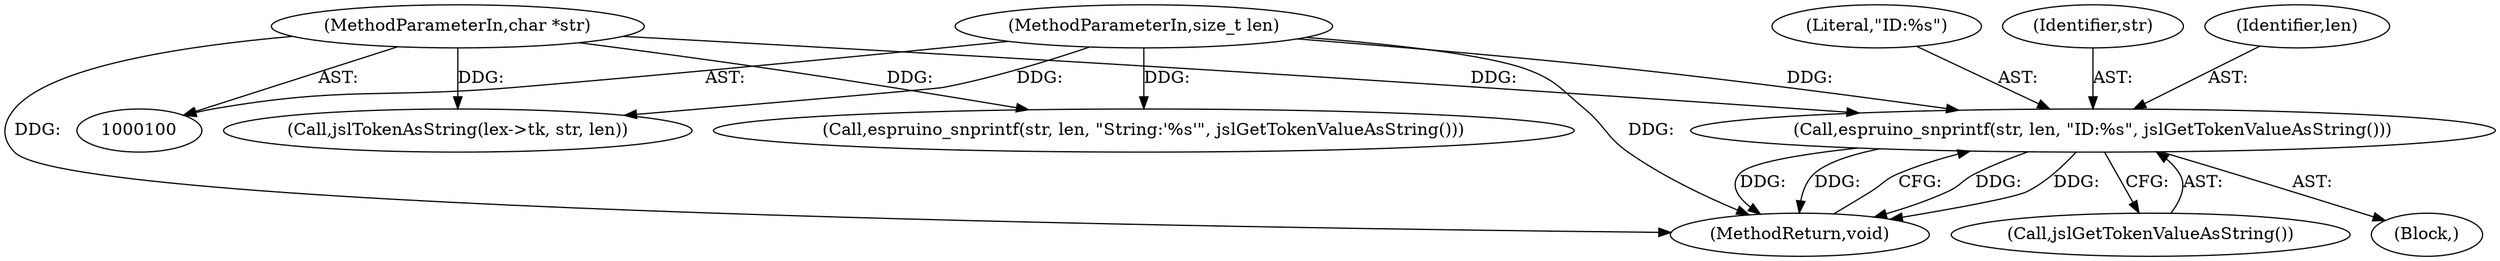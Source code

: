 digraph "0_Espruino_0a7619875bf79877907205f6bee08465b89ff10b@pointer" {
"1000111" [label="(Call,espruino_snprintf(str, len, \"ID:%s\", jslGetTokenValueAsString()))"];
"1000101" [label="(MethodParameterIn,char *str)"];
"1000102" [label="(MethodParameterIn,size_t len)"];
"1000110" [label="(Block,)"];
"1000114" [label="(Literal,\"ID:%s\")"];
"1000112" [label="(Identifier,str)"];
"1000113" [label="(Identifier,len)"];
"1000102" [label="(MethodParameterIn,size_t len)"];
"1000136" [label="(MethodReturn,void)"];
"1000124" [label="(Call,espruino_snprintf(str, len, \"String:'%s'\", jslGetTokenValueAsString()))"];
"1000130" [label="(Call,jslTokenAsString(lex->tk, str, len))"];
"1000111" [label="(Call,espruino_snprintf(str, len, \"ID:%s\", jslGetTokenValueAsString()))"];
"1000101" [label="(MethodParameterIn,char *str)"];
"1000115" [label="(Call,jslGetTokenValueAsString())"];
"1000111" -> "1000110"  [label="AST: "];
"1000111" -> "1000115"  [label="CFG: "];
"1000112" -> "1000111"  [label="AST: "];
"1000113" -> "1000111"  [label="AST: "];
"1000114" -> "1000111"  [label="AST: "];
"1000115" -> "1000111"  [label="AST: "];
"1000136" -> "1000111"  [label="CFG: "];
"1000111" -> "1000136"  [label="DDG: "];
"1000111" -> "1000136"  [label="DDG: "];
"1000111" -> "1000136"  [label="DDG: "];
"1000111" -> "1000136"  [label="DDG: "];
"1000101" -> "1000111"  [label="DDG: "];
"1000102" -> "1000111"  [label="DDG: "];
"1000101" -> "1000100"  [label="AST: "];
"1000101" -> "1000136"  [label="DDG: "];
"1000101" -> "1000124"  [label="DDG: "];
"1000101" -> "1000130"  [label="DDG: "];
"1000102" -> "1000100"  [label="AST: "];
"1000102" -> "1000136"  [label="DDG: "];
"1000102" -> "1000124"  [label="DDG: "];
"1000102" -> "1000130"  [label="DDG: "];
}

